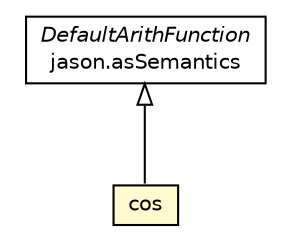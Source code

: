 #!/usr/local/bin/dot
#
# Class diagram 
# Generated by UMLGraph version R5_6_6-1-g9240c4 (http://www.umlgraph.org/)
#

digraph G {
	edge [fontname="Helvetica",fontsize=10,labelfontname="Helvetica",labelfontsize=10];
	node [fontname="Helvetica",fontsize=10,shape=plaintext];
	nodesep=0.25;
	ranksep=0.5;
	// jason.asSemantics.DefaultArithFunction
	c57733 [label=<<table title="jason.asSemantics.DefaultArithFunction" border="0" cellborder="1" cellspacing="0" cellpadding="2" port="p" href="../asSemantics/DefaultArithFunction.html">
		<tr><td><table border="0" cellspacing="0" cellpadding="1">
<tr><td align="center" balign="center"><font face="Helvetica-Oblique"> DefaultArithFunction </font></td></tr>
<tr><td align="center" balign="center"> jason.asSemantics </td></tr>
		</table></td></tr>
		</table>>, URL="../asSemantics/DefaultArithFunction.html", fontname="Helvetica", fontcolor="black", fontsize=10.0];
	// jason.functions.cos
	c57822 [label=<<table title="jason.functions.cos" border="0" cellborder="1" cellspacing="0" cellpadding="2" port="p" bgcolor="lemonChiffon" href="./cos.html">
		<tr><td><table border="0" cellspacing="0" cellpadding="1">
<tr><td align="center" balign="center"> cos </td></tr>
		</table></td></tr>
		</table>>, URL="./cos.html", fontname="Helvetica", fontcolor="black", fontsize=10.0];
	//jason.functions.cos extends jason.asSemantics.DefaultArithFunction
	c57733:p -> c57822:p [dir=back,arrowtail=empty];
}

